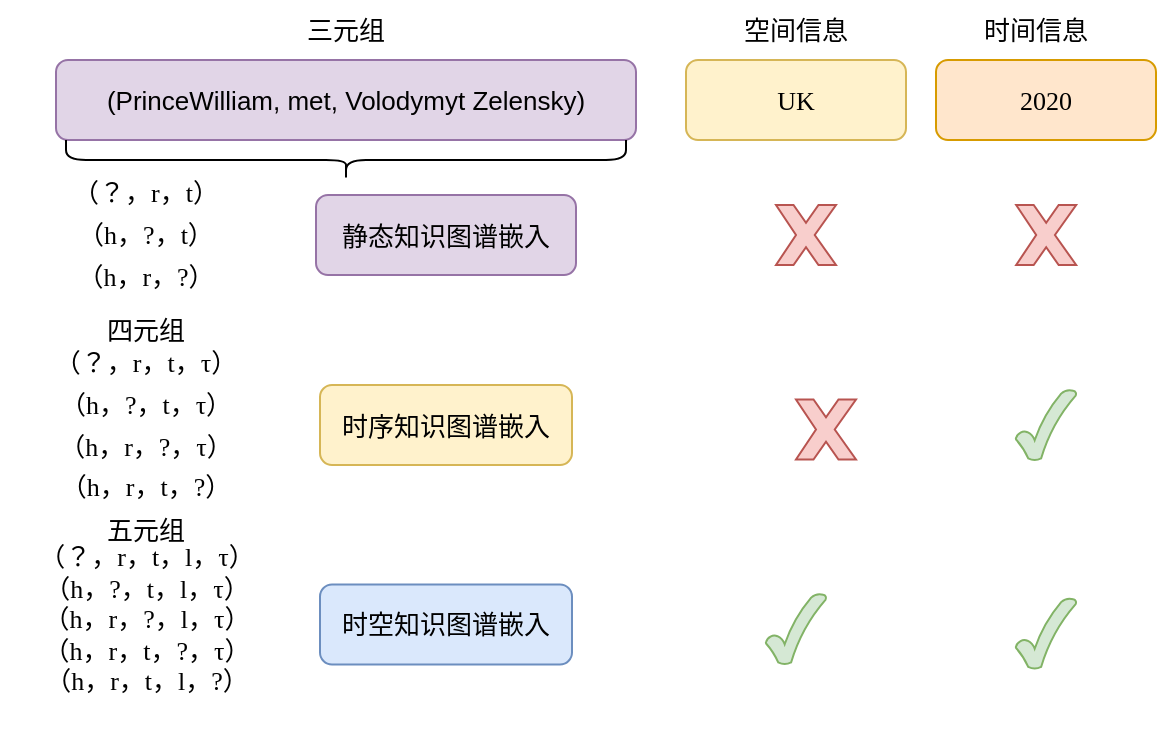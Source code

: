 <mxfile version="20.8.22" type="github">
  <diagram name="第 1 页" id="KbkrRQpZyjn4NIknY6EV">
    <mxGraphModel dx="1298" dy="720" grid="1" gridSize="10" guides="1" tooltips="1" connect="1" arrows="1" fold="1" page="1" pageScale="1" pageWidth="827" pageHeight="1169" math="0" shadow="0">
      <root>
        <mxCell id="0" />
        <mxCell id="1" parent="0" />
        <mxCell id="gghR4yIiB6Oi-AeL3zVx-1" value="&lt;div&gt;&lt;font style=&quot;font-size: 13px;&quot;&gt;(PrinceWilliam, met, Volodymyt Zelensky)&lt;/font&gt;&lt;/div&gt;" style="rounded=1;whiteSpace=wrap;html=1;fillColor=#e1d5e7;strokeColor=#9673a6;" vertex="1" parent="1">
          <mxGeometry x="130" y="270" width="290" height="40" as="geometry" />
        </mxCell>
        <mxCell id="gghR4yIiB6Oi-AeL3zVx-2" value="&lt;span style=&quot;font-size: 13px;&quot;&gt;静态知识图谱嵌入&lt;/span&gt;" style="rounded=1;whiteSpace=wrap;html=1;fillColor=#e1d5e7;strokeColor=#9673a6;" vertex="1" parent="1">
          <mxGeometry x="260" y="337.5" width="130" height="40" as="geometry" />
        </mxCell>
        <mxCell id="gghR4yIiB6Oi-AeL3zVx-3" value="&lt;span style=&quot;font-size: 13px;&quot;&gt;时序知识图谱嵌入&lt;/span&gt;" style="rounded=1;whiteSpace=wrap;html=1;fillColor=#fff2cc;strokeColor=#d6b656;" vertex="1" parent="1">
          <mxGeometry x="262" y="432.5" width="126" height="40" as="geometry" />
        </mxCell>
        <mxCell id="gghR4yIiB6Oi-AeL3zVx-4" value="&lt;span style=&quot;font-size: 13px;&quot;&gt;时空知识图谱嵌入&lt;/span&gt;" style="rounded=1;whiteSpace=wrap;html=1;fillColor=#dae8fc;strokeColor=#6c8ebf;" vertex="1" parent="1">
          <mxGeometry x="262" y="532.25" width="126" height="40" as="geometry" />
        </mxCell>
        <mxCell id="gghR4yIiB6Oi-AeL3zVx-5" value="三元组" style="text;html=1;strokeColor=none;fillColor=none;align=center;verticalAlign=middle;whiteSpace=wrap;rounded=0;fontSize=13;" vertex="1" parent="1">
          <mxGeometry x="245" y="240" width="60" height="30" as="geometry" />
        </mxCell>
        <mxCell id="gghR4yIiB6Oi-AeL3zVx-7" value="" style="shape=curlyBracket;whiteSpace=wrap;html=1;rounded=1;flipH=1;labelPosition=right;verticalLabelPosition=middle;align=left;verticalAlign=middle;fontSize=13;direction=north;" vertex="1" parent="1">
          <mxGeometry x="135" y="310" width="280" height="20" as="geometry" />
        </mxCell>
        <mxCell id="gghR4yIiB6Oi-AeL3zVx-8" value="&lt;p style=&quot;line-height: 160%;&quot;&gt;&lt;font face=&quot;Times New Roman&quot;&gt;（？，r，t）&lt;br&gt;（h，?，t）&lt;br&gt;（h，r，?）&lt;/font&gt;&lt;/p&gt;" style="text;html=1;strokeColor=none;fillColor=none;align=center;verticalAlign=middle;whiteSpace=wrap;rounded=0;fontSize=13;" vertex="1" parent="1">
          <mxGeometry x="120" y="320" width="110" height="75" as="geometry" />
        </mxCell>
        <mxCell id="gghR4yIiB6Oi-AeL3zVx-11" value="&lt;p style=&quot;line-height: 160%;&quot;&gt;&lt;font face=&quot;Times New Roman&quot;&gt;（？，r，t，τ）&lt;br&gt;（h，?，t，τ）&lt;br&gt;（h，r，?，τ）&lt;span style=&quot;background-color: initial;&quot;&gt;（h，r，t，?）&lt;/span&gt;&lt;/font&gt;&lt;/p&gt;" style="text;html=1;strokeColor=none;fillColor=none;align=center;verticalAlign=middle;whiteSpace=wrap;rounded=0;fontSize=13;" vertex="1" parent="1">
          <mxGeometry x="120" y="415" width="110" height="75" as="geometry" />
        </mxCell>
        <mxCell id="gghR4yIiB6Oi-AeL3zVx-13" value="&lt;p style=&quot;line-height: 170%;&quot;&gt;&lt;/p&gt;&lt;font face=&quot;Times New Roman&quot;&gt;（？，r，t，l，τ）&lt;br style=&quot;border-color: var(--border-color);&quot;&gt;（h，?，t，l，τ）&lt;br style=&quot;border-color: var(--border-color);&quot;&gt;（h，r，?，l，τ）&lt;br&gt;（h，r，t，?，τ）&lt;br style=&quot;border-color: var(--border-color);&quot;&gt;（h，r，t，l，?）&lt;/font&gt;" style="text;html=1;strokeColor=none;fillColor=none;align=center;verticalAlign=middle;whiteSpace=wrap;rounded=0;fontSize=13;" vertex="1" parent="1">
          <mxGeometry x="102.5" y="472.5" width="145" height="140" as="geometry" />
        </mxCell>
        <mxCell id="gghR4yIiB6Oi-AeL3zVx-14" value="四元组" style="text;html=1;strokeColor=none;fillColor=none;align=center;verticalAlign=middle;whiteSpace=wrap;rounded=0;fontSize=13;fontFamily=Times New Roman;" vertex="1" parent="1">
          <mxGeometry x="145" y="390" width="60" height="30" as="geometry" />
        </mxCell>
        <mxCell id="gghR4yIiB6Oi-AeL3zVx-15" value="五元组" style="text;html=1;strokeColor=none;fillColor=none;align=center;verticalAlign=middle;whiteSpace=wrap;rounded=0;fontSize=13;fontFamily=Times New Roman;" vertex="1" parent="1">
          <mxGeometry x="145" y="490" width="60" height="30" as="geometry" />
        </mxCell>
        <mxCell id="gghR4yIiB6Oi-AeL3zVx-16" value="空间信息" style="text;html=1;strokeColor=none;fillColor=none;align=center;verticalAlign=middle;whiteSpace=wrap;rounded=0;fontSize=13;" vertex="1" parent="1">
          <mxGeometry x="470" y="240" width="60" height="30" as="geometry" />
        </mxCell>
        <mxCell id="gghR4yIiB6Oi-AeL3zVx-17" value="时间信息" style="text;html=1;strokeColor=none;fillColor=none;align=center;verticalAlign=middle;whiteSpace=wrap;rounded=0;fontSize=13;" vertex="1" parent="1">
          <mxGeometry x="590" y="240" width="60" height="30" as="geometry" />
        </mxCell>
        <mxCell id="gghR4yIiB6Oi-AeL3zVx-18" value="UK" style="rounded=1;whiteSpace=wrap;html=1;fontFamily=Times New Roman;fontSize=13;fillColor=#fff2cc;strokeColor=#d6b656;" vertex="1" parent="1">
          <mxGeometry x="445" y="270" width="110" height="40" as="geometry" />
        </mxCell>
        <mxCell id="gghR4yIiB6Oi-AeL3zVx-19" value="2020" style="rounded=1;whiteSpace=wrap;html=1;fontFamily=Times New Roman;fontSize=13;fillColor=#ffe6cc;strokeColor=#d79b00;" vertex="1" parent="1">
          <mxGeometry x="570" y="270" width="110" height="40" as="geometry" />
        </mxCell>
        <mxCell id="gghR4yIiB6Oi-AeL3zVx-20" value="" style="verticalLabelPosition=bottom;verticalAlign=top;html=1;shape=mxgraph.basic.tick;fontFamily=Times New Roman;fontSize=13;fillColor=#d5e8d4;strokeColor=#82b366;" vertex="1" parent="1">
          <mxGeometry x="484.91" y="536.75" width="30.18" height="35.5" as="geometry" />
        </mxCell>
        <mxCell id="gghR4yIiB6Oi-AeL3zVx-21" value="" style="verticalLabelPosition=bottom;verticalAlign=top;html=1;shape=mxgraph.basic.tick;fontFamily=Times New Roman;fontSize=13;fillColor=#d5e8d4;strokeColor=#82b366;" vertex="1" parent="1">
          <mxGeometry x="609.91" y="539" width="30.18" height="35.5" as="geometry" />
        </mxCell>
        <mxCell id="gghR4yIiB6Oi-AeL3zVx-22" value="" style="verticalLabelPosition=bottom;verticalAlign=top;html=1;shape=mxgraph.basic.tick;fontFamily=Times New Roman;fontSize=13;fillColor=#d5e8d4;strokeColor=#82b366;" vertex="1" parent="1">
          <mxGeometry x="609.91" y="434.75" width="30.18" height="35.5" as="geometry" />
        </mxCell>
        <mxCell id="gghR4yIiB6Oi-AeL3zVx-23" value="" style="verticalLabelPosition=bottom;verticalAlign=top;html=1;shape=mxgraph.basic.x;fontFamily=Times New Roman;fontSize=13;fillColor=#f8cecc;strokeColor=#b85450;" vertex="1" parent="1">
          <mxGeometry x="500" y="439.75" width="30" height="30" as="geometry" />
        </mxCell>
        <mxCell id="gghR4yIiB6Oi-AeL3zVx-24" value="" style="verticalLabelPosition=bottom;verticalAlign=top;html=1;shape=mxgraph.basic.x;fontFamily=Times New Roman;fontSize=13;fillColor=#f8cecc;strokeColor=#b85450;" vertex="1" parent="1">
          <mxGeometry x="490" y="342.5" width="30" height="30" as="geometry" />
        </mxCell>
        <mxCell id="gghR4yIiB6Oi-AeL3zVx-25" value="" style="verticalLabelPosition=bottom;verticalAlign=top;html=1;shape=mxgraph.basic.x;fontFamily=Times New Roman;fontSize=13;fillColor=#f8cecc;strokeColor=#b85450;" vertex="1" parent="1">
          <mxGeometry x="610.09" y="342.5" width="30" height="30" as="geometry" />
        </mxCell>
      </root>
    </mxGraphModel>
  </diagram>
</mxfile>
